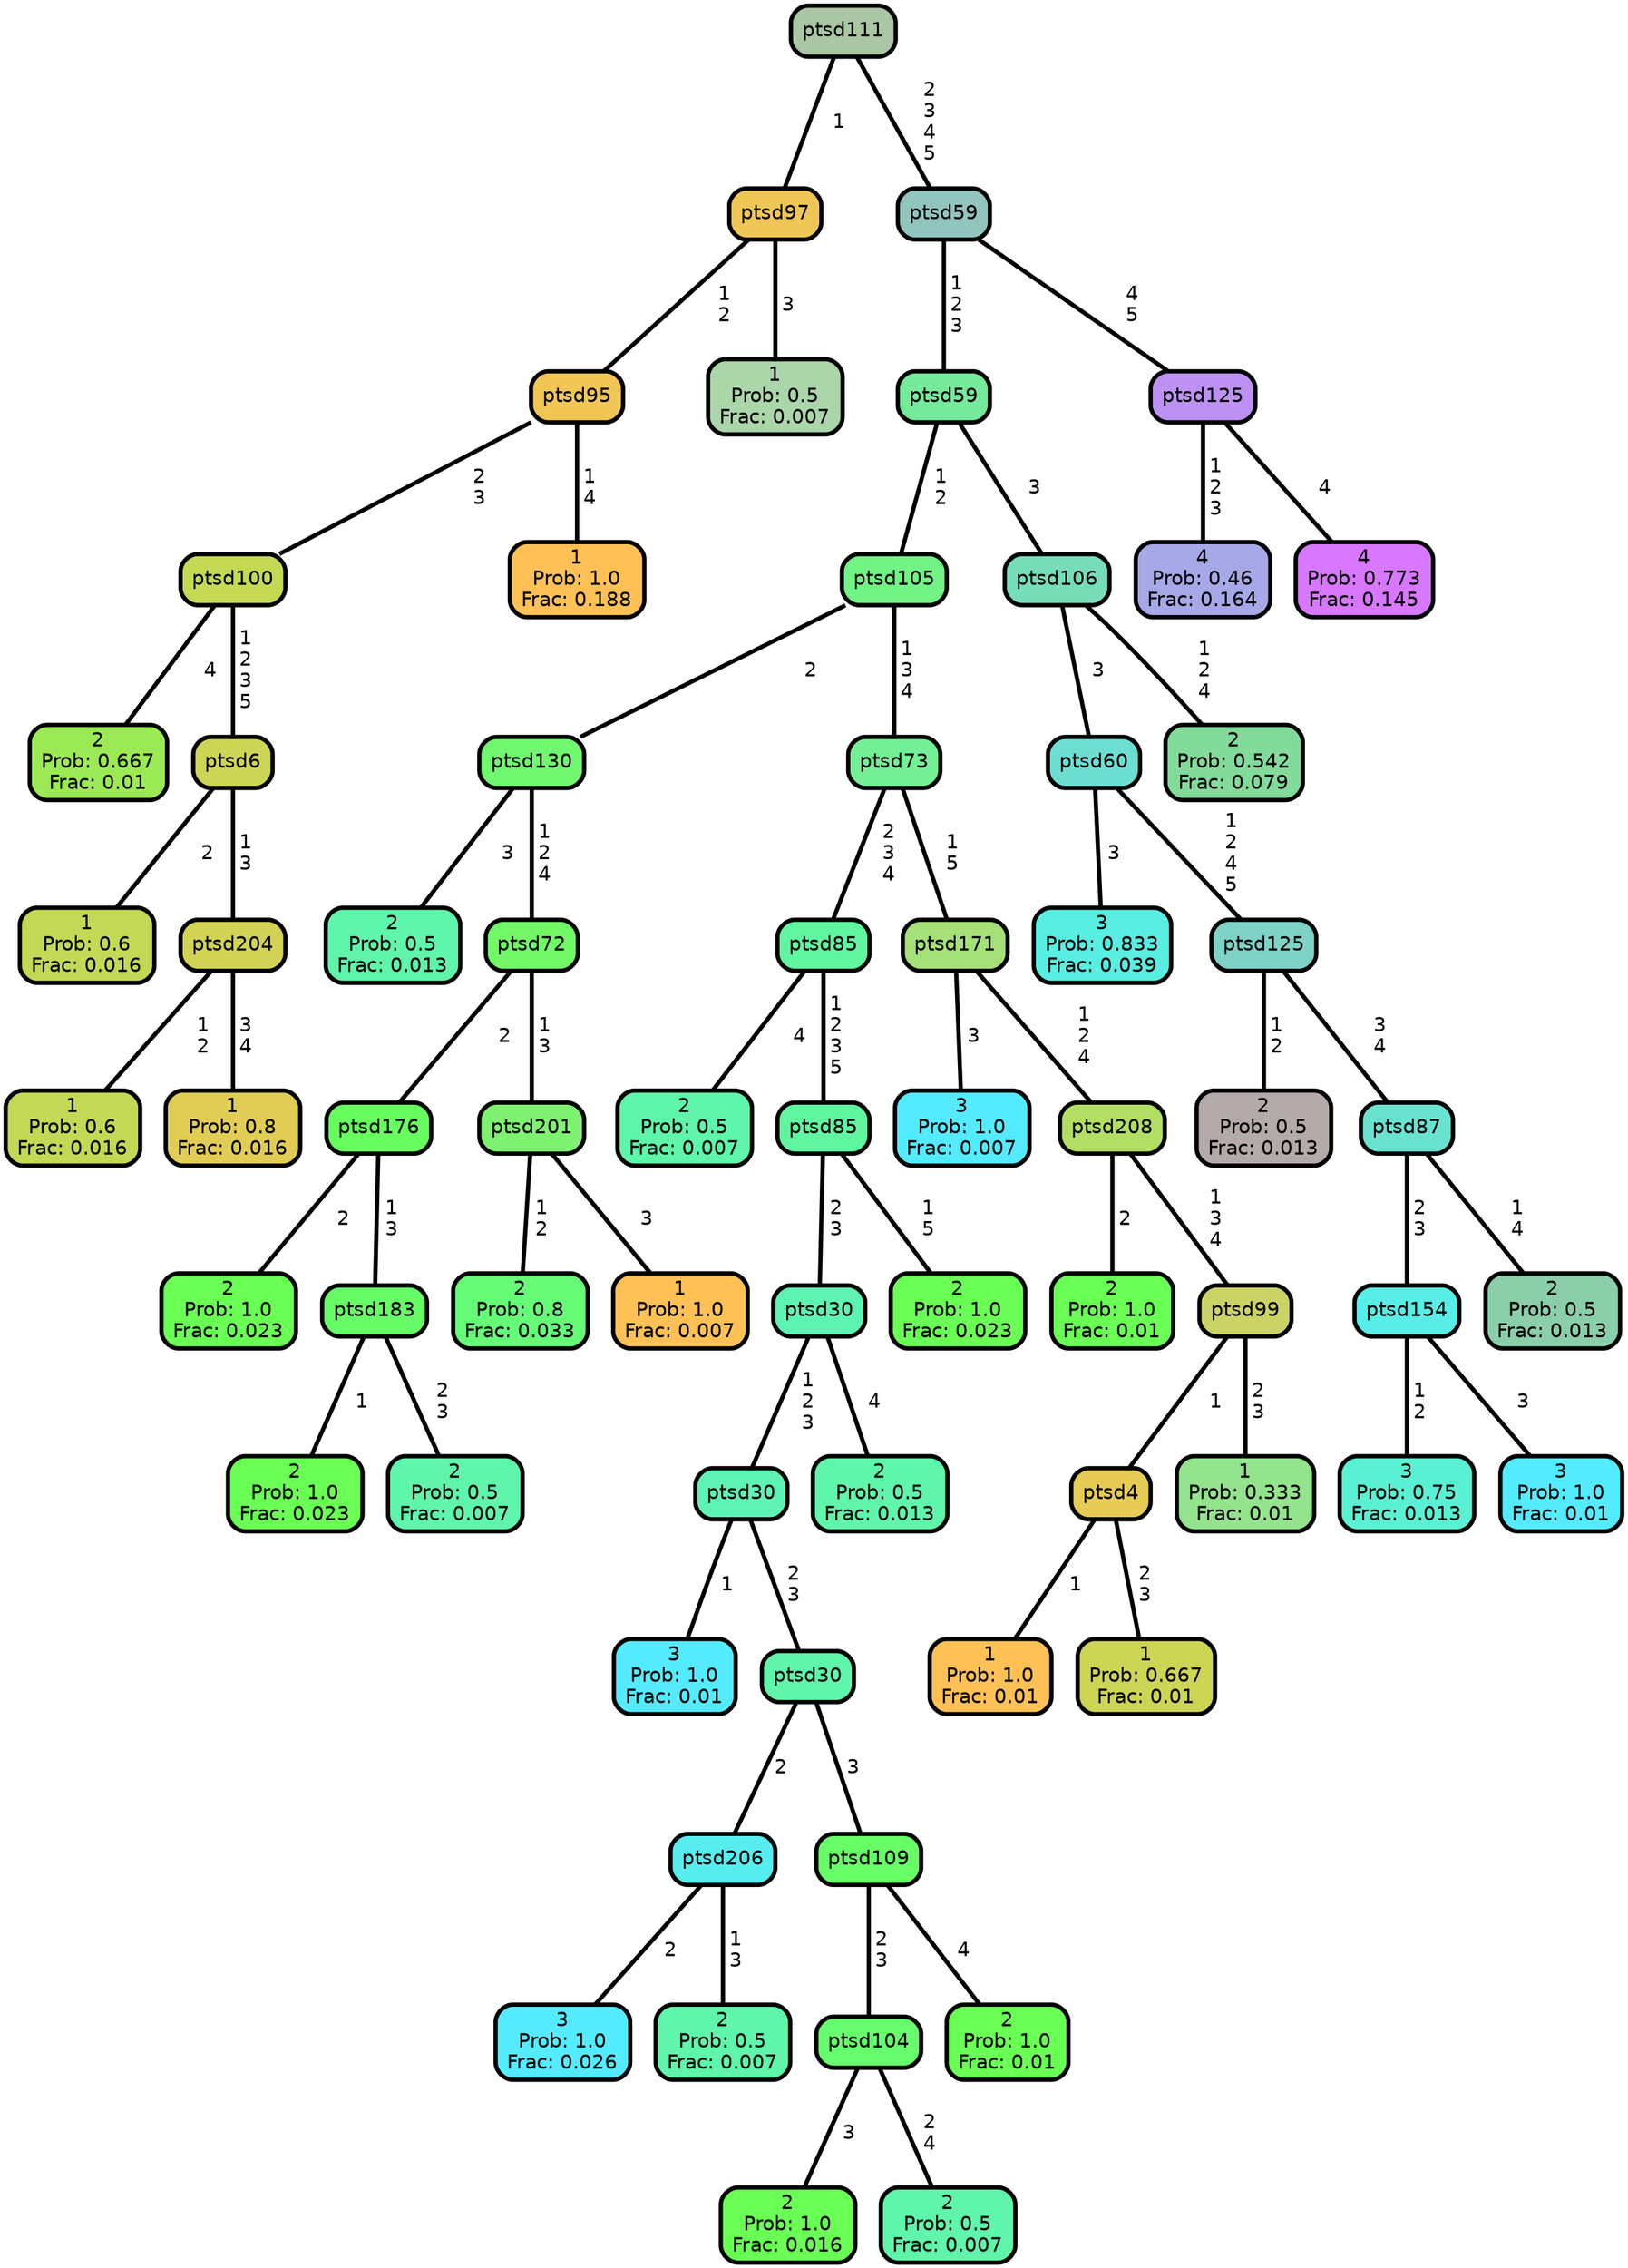 graph Tree {
node [shape=box, style="filled, rounded",color="black",penwidth="3",fontcolor="black",                 fontname=helvetica] ;
graph [ranksep="0 equally", splines=straight,                 bgcolor=transparent, dpi=200] ;
edge [fontname=helvetica, color=black] ;
0 [label="2
Prob: 0.667
Frac: 0.01", fillcolor="#9bea55"] ;
1 [label="ptsd100", fillcolor="#c5d955"] ;
2 [label="1
Prob: 0.6
Frac: 0.016", fillcolor="#c3d955"] ;
3 [label="ptsd6", fillcolor="#cdd555"] ;
4 [label="1
Prob: 0.6
Frac: 0.016", fillcolor="#c3d955"] ;
5 [label="ptsd204", fillcolor="#d2d355"] ;
6 [label="1
Prob: 0.8
Frac: 0.016", fillcolor="#e1cd55"] ;
7 [label="ptsd95", fillcolor="#f1c655"] ;
8 [label="1
Prob: 1.0
Frac: 0.188", fillcolor="#ffc155"] ;
9 [label="ptsd97", fillcolor="#efc757"] ;
10 [label="1
Prob: 0.5
Frac: 0.007", fillcolor="#aad6aa"] ;
11 [label="ptsd111", fillcolor="#aac6a4"] ;
12 [label="2
Prob: 0.5
Frac: 0.013", fillcolor="#5ff5aa"] ;
13 [label="ptsd130", fillcolor="#70f86f"] ;
14 [label="2
Prob: 1.0
Frac: 0.023", fillcolor="#6aff55"] ;
15 [label="ptsd176", fillcolor="#68fd5f"] ;
16 [label="2
Prob: 1.0
Frac: 0.023", fillcolor="#6aff55"] ;
17 [label="ptsd183", fillcolor="#67fc67"] ;
18 [label="2
Prob: 0.5
Frac: 0.007", fillcolor="#5ff5aa"] ;
19 [label="ptsd72", fillcolor="#72f867"] ;
20 [label="2
Prob: 0.8
Frac: 0.033", fillcolor="#65fb77"] ;
21 [label="ptsd201", fillcolor="#7ff171"] ;
22 [label="1
Prob: 1.0
Frac: 0.007", fillcolor="#ffc155"] ;
23 [label="ptsd105", fillcolor="#72f386"] ;
24 [label="2
Prob: 0.5
Frac: 0.007", fillcolor="#5ff5aa"] ;
25 [label="ptsd85", fillcolor="#60f6a0"] ;
26 [label="3
Prob: 1.0
Frac: 0.01", fillcolor="#55ebff"] ;
27 [label="ptsd30", fillcolor="#5ef3b5"] ;
28 [label="3
Prob: 1.0
Frac: 0.026", fillcolor="#55ebff"] ;
29 [label="ptsd206", fillcolor="#57edee"] ;
30 [label="2
Prob: 0.5
Frac: 0.007", fillcolor="#5ff5aa"] ;
31 [label="ptsd30", fillcolor="#5ff5aa"] ;
32 [label="2
Prob: 1.0
Frac: 0.016", fillcolor="#6aff55"] ;
33 [label="ptsd104", fillcolor="#67fc6d"] ;
34 [label="2
Prob: 0.5
Frac: 0.007", fillcolor="#5ff5aa"] ;
35 [label="ptsd109", fillcolor="#67fd66"] ;
36 [label="2
Prob: 1.0
Frac: 0.01", fillcolor="#6aff55"] ;
37 [label="ptsd30", fillcolor="#5ef3b3"] ;
38 [label="2
Prob: 0.5
Frac: 0.013", fillcolor="#5ff5aa"] ;
39 [label="ptsd85", fillcolor="#60f6a0"] ;
40 [label="2
Prob: 1.0
Frac: 0.023", fillcolor="#6aff55"] ;
41 [label="ptsd73", fillcolor="#73ef95"] ;
42 [label="3
Prob: 1.0
Frac: 0.007", fillcolor="#55ebff"] ;
43 [label="ptsd171", fillcolor="#a5e079"] ;
44 [label="2
Prob: 1.0
Frac: 0.01", fillcolor="#6aff55"] ;
45 [label="ptsd208", fillcolor="#b2de63"] ;
46 [label="1
Prob: 1.0
Frac: 0.01", fillcolor="#ffc155"] ;
47 [label="ptsd4", fillcolor="#e6cb55"] ;
48 [label="1
Prob: 0.667
Frac: 0.01", fillcolor="#cdd555"] ;
49 [label="ptsd99", fillcolor="#cbd367"] ;
50 [label="1
Prob: 0.333
Frac: 0.01", fillcolor="#94e38d"] ;
51 [label="ptsd59", fillcolor="#74ea9a"] ;
52 [label="3
Prob: 0.833
Frac: 0.039", fillcolor="#58eee2"] ;
53 [label="ptsd60", fillcolor="#6ddfd2"] ;
54 [label="2
Prob: 0.5
Frac: 0.013", fillcolor="#b4aaaa"] ;
55 [label="ptsd125", fillcolor="#7ed3c6"] ;
56 [label="3
Prob: 0.75
Frac: 0.013", fillcolor="#5af0d4"] ;
57 [label="ptsd154", fillcolor="#58ede6"] ;
58 [label="3
Prob: 1.0
Frac: 0.01", fillcolor="#55ebff"] ;
59 [label="ptsd87", fillcolor="#6ae2d0"] ;
60 [label="2
Prob: 0.5
Frac: 0.013", fillcolor="#8acfaa"] ;
61 [label="ptsd106", fillcolor="#77ddb9"] ;
62 [label="2
Prob: 0.542
Frac: 0.079", fillcolor="#83db9b"] ;
63 [label="ptsd59", fillcolor="#92c5be"] ;
64 [label="4
Prob: 0.46
Frac: 0.164", fillcolor="#a6a8e7"] ;
65 [label="ptsd125", fillcolor="#bd91f2"] ;
66 [label="4
Prob: 0.773
Frac: 0.145", fillcolor="#d877ff"] ;
1 -- 0 [label=" 4",penwidth=3] ;
1 -- 3 [label=" 1\n 2\n 3\n 5",penwidth=3] ;
3 -- 2 [label=" 2",penwidth=3] ;
3 -- 5 [label=" 1\n 3",penwidth=3] ;
5 -- 4 [label=" 1\n 2",penwidth=3] ;
5 -- 6 [label=" 3\n 4",penwidth=3] ;
7 -- 1 [label=" 2\n 3",penwidth=3] ;
7 -- 8 [label=" 1\n 4",penwidth=3] ;
9 -- 7 [label=" 1\n 2",penwidth=3] ;
9 -- 10 [label=" 3",penwidth=3] ;
11 -- 9 [label=" 1",penwidth=3] ;
11 -- 63 [label=" 2\n 3\n 4\n 5",penwidth=3] ;
13 -- 12 [label=" 3",penwidth=3] ;
13 -- 19 [label=" 1\n 2\n 4",penwidth=3] ;
15 -- 14 [label=" 2",penwidth=3] ;
15 -- 17 [label=" 1\n 3",penwidth=3] ;
17 -- 16 [label=" 1",penwidth=3] ;
17 -- 18 [label=" 2\n 3",penwidth=3] ;
19 -- 15 [label=" 2",penwidth=3] ;
19 -- 21 [label=" 1\n 3",penwidth=3] ;
21 -- 20 [label=" 1\n 2",penwidth=3] ;
21 -- 22 [label=" 3",penwidth=3] ;
23 -- 13 [label=" 2",penwidth=3] ;
23 -- 41 [label=" 1\n 3\n 4",penwidth=3] ;
25 -- 24 [label=" 4",penwidth=3] ;
25 -- 39 [label=" 1\n 2\n 3\n 5",penwidth=3] ;
27 -- 26 [label=" 1",penwidth=3] ;
27 -- 31 [label=" 2\n 3",penwidth=3] ;
29 -- 28 [label=" 2",penwidth=3] ;
29 -- 30 [label=" 1\n 3",penwidth=3] ;
31 -- 29 [label=" 2",penwidth=3] ;
31 -- 35 [label=" 3",penwidth=3] ;
33 -- 32 [label=" 3",penwidth=3] ;
33 -- 34 [label=" 2\n 4",penwidth=3] ;
35 -- 33 [label=" 2\n 3",penwidth=3] ;
35 -- 36 [label=" 4",penwidth=3] ;
37 -- 27 [label=" 1\n 2\n 3",penwidth=3] ;
37 -- 38 [label=" 4",penwidth=3] ;
39 -- 37 [label=" 2\n 3",penwidth=3] ;
39 -- 40 [label=" 1\n 5",penwidth=3] ;
41 -- 25 [label=" 2\n 3\n 4",penwidth=3] ;
41 -- 43 [label=" 1\n 5",penwidth=3] ;
43 -- 42 [label=" 3",penwidth=3] ;
43 -- 45 [label=" 1\n 2\n 4",penwidth=3] ;
45 -- 44 [label=" 2",penwidth=3] ;
45 -- 49 [label=" 1\n 3\n 4",penwidth=3] ;
47 -- 46 [label=" 1",penwidth=3] ;
47 -- 48 [label=" 2\n 3",penwidth=3] ;
49 -- 47 [label=" 1",penwidth=3] ;
49 -- 50 [label=" 2\n 3",penwidth=3] ;
51 -- 23 [label=" 1\n 2",penwidth=3] ;
51 -- 61 [label=" 3",penwidth=3] ;
53 -- 52 [label=" 3",penwidth=3] ;
53 -- 55 [label=" 1\n 2\n 4\n 5",penwidth=3] ;
55 -- 54 [label=" 1\n 2",penwidth=3] ;
55 -- 59 [label=" 3\n 4",penwidth=3] ;
57 -- 56 [label=" 1\n 2",penwidth=3] ;
57 -- 58 [label=" 3",penwidth=3] ;
59 -- 57 [label=" 2\n 3",penwidth=3] ;
59 -- 60 [label=" 1\n 4",penwidth=3] ;
61 -- 53 [label=" 3",penwidth=3] ;
61 -- 62 [label=" 1\n 2\n 4",penwidth=3] ;
63 -- 51 [label=" 1\n 2\n 3",penwidth=3] ;
63 -- 65 [label=" 4\n 5",penwidth=3] ;
65 -- 64 [label=" 1\n 2\n 3",penwidth=3] ;
65 -- 66 [label=" 4",penwidth=3] ;
{rank = same;}}
